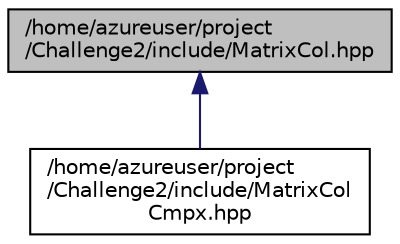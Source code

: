 digraph "/home/azureuser/project/Challenge2/include/MatrixCol.hpp"
{
 // LATEX_PDF_SIZE
  edge [fontname="Helvetica",fontsize="10",labelfontname="Helvetica",labelfontsize="10"];
  node [fontname="Helvetica",fontsize="10",shape=record];
  Node1 [label="/home/azureuser/project\l/Challenge2/include/MatrixCol.hpp",height=0.2,width=0.4,color="black", fillcolor="grey75", style="filled", fontcolor="black",tooltip="Contains the specialization of Matrix for a column-major matrix."];
  Node1 -> Node2 [dir="back",color="midnightblue",fontsize="10",style="solid"];
  Node2 [label="/home/azureuser/project\l/Challenge2/include/MatrixCol\lCmpx.hpp",height=0.2,width=0.4,color="black", fillcolor="white", style="filled",URL="$MatrixColCmpx_8hpp.html",tooltip="Contains the specialization of Matrix for a column-major matrix, containing complex numbers."];
}
